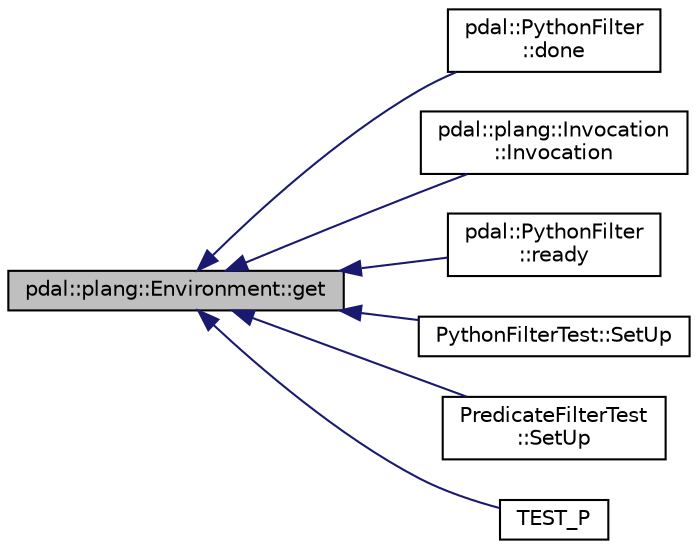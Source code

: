 digraph "pdal::plang::Environment::get"
{
  edge [fontname="Helvetica",fontsize="10",labelfontname="Helvetica",labelfontsize="10"];
  node [fontname="Helvetica",fontsize="10",shape=record];
  rankdir="LR";
  Node1 [label="pdal::plang::Environment::get",height=0.2,width=0.4,color="black", fillcolor="grey75", style="filled", fontcolor="black"];
  Node1 -> Node2 [dir="back",color="midnightblue",fontsize="10",style="solid",fontname="Helvetica"];
  Node2 [label="pdal::PythonFilter\l::done",height=0.2,width=0.4,color="black", fillcolor="white", style="filled",URL="$classpdal_1_1PythonFilter.html#a082e405e6e6ee1d86ffa6d52c3ab6a7e"];
  Node1 -> Node3 [dir="back",color="midnightblue",fontsize="10",style="solid",fontname="Helvetica"];
  Node3 [label="pdal::plang::Invocation\l::Invocation",height=0.2,width=0.4,color="black", fillcolor="white", style="filled",URL="$classpdal_1_1plang_1_1Invocation.html#a3eb16c00839542a1c9076c10aa6ecd6d"];
  Node1 -> Node4 [dir="back",color="midnightblue",fontsize="10",style="solid",fontname="Helvetica"];
  Node4 [label="pdal::PythonFilter\l::ready",height=0.2,width=0.4,color="black", fillcolor="white", style="filled",URL="$classpdal_1_1PythonFilter.html#a41e46c27dc25ccef5dacbf207c4602fc"];
  Node1 -> Node5 [dir="back",color="midnightblue",fontsize="10",style="solid",fontname="Helvetica"];
  Node5 [label="PythonFilterTest::SetUp",height=0.2,width=0.4,color="black", fillcolor="white", style="filled",URL="$classPythonFilterTest.html#aeb9549078e6c42796d21e5a721a5b758"];
  Node1 -> Node6 [dir="back",color="midnightblue",fontsize="10",style="solid",fontname="Helvetica"];
  Node6 [label="PredicateFilterTest\l::SetUp",height=0.2,width=0.4,color="black", fillcolor="white", style="filled",URL="$classPredicateFilterTest.html#a3aa633bd7776da8805a3977ce1adab79"];
  Node1 -> Node7 [dir="back",color="midnightblue",fontsize="10",style="solid",fontname="Helvetica"];
  Node7 [label="TEST_P",height=0.2,width=0.4,color="black", fillcolor="white", style="filled",URL="$PythonFilterTest_8cpp.html#a3cdcc7f98bd91950226a7ae9bc056a7b"];
}
